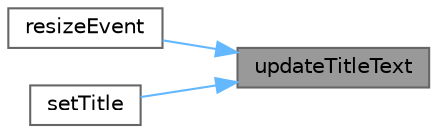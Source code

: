 digraph "updateTitleText"
{
 // LATEX_PDF_SIZE
  bgcolor="transparent";
  edge [fontname=Helvetica,fontsize=10,labelfontname=Helvetica,labelfontsize=10];
  node [fontname=Helvetica,fontsize=10,shape=box,height=0.2,width=0.4];
  rankdir="RL";
  Node1 [id="Node000001",label="updateTitleText",height=0.2,width=0.4,color="gray40", fillcolor="grey60", style="filled", fontcolor="black",tooltip="更新标题文本（省略显示）"];
  Node1 -> Node2 [id="edge1_Node000001_Node000002",dir="back",color="steelblue1",style="solid",tooltip=" "];
  Node2 [id="Node000002",label="resizeEvent",height=0.2,width=0.4,color="grey40", fillcolor="white", style="filled",URL="$class_m_v_block_widget.html#a9a27ed4ceb22d2a19bdb88ed785085a1",tooltip="调整大小事件"];
  Node1 -> Node3 [id="edge2_Node000001_Node000003",dir="back",color="steelblue1",style="solid",tooltip=" "];
  Node3 [id="Node000003",label="setTitle",height=0.2,width=0.4,color="grey40", fillcolor="white", style="filled",URL="$class_m_v_block_widget.html#ae41bb48686acca304d34786b0425b1fc",tooltip="设置标题"];
}
